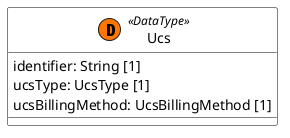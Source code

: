 @startuml

skinparam {
    FontName Times
    ClassBackgroundColor White
    ClassBorderColor Black
    ClassBorderColor<<ServiceSpecification>> FireBrick
}

!define datatype(x) class x << (D,#FF7700) DataType>>

datatype(Ucs) {

    identifier: String [1]
    ucsType: UcsType [1]
    ucsBillingMethod: UcsBillingMethod [1]
}

@enduml